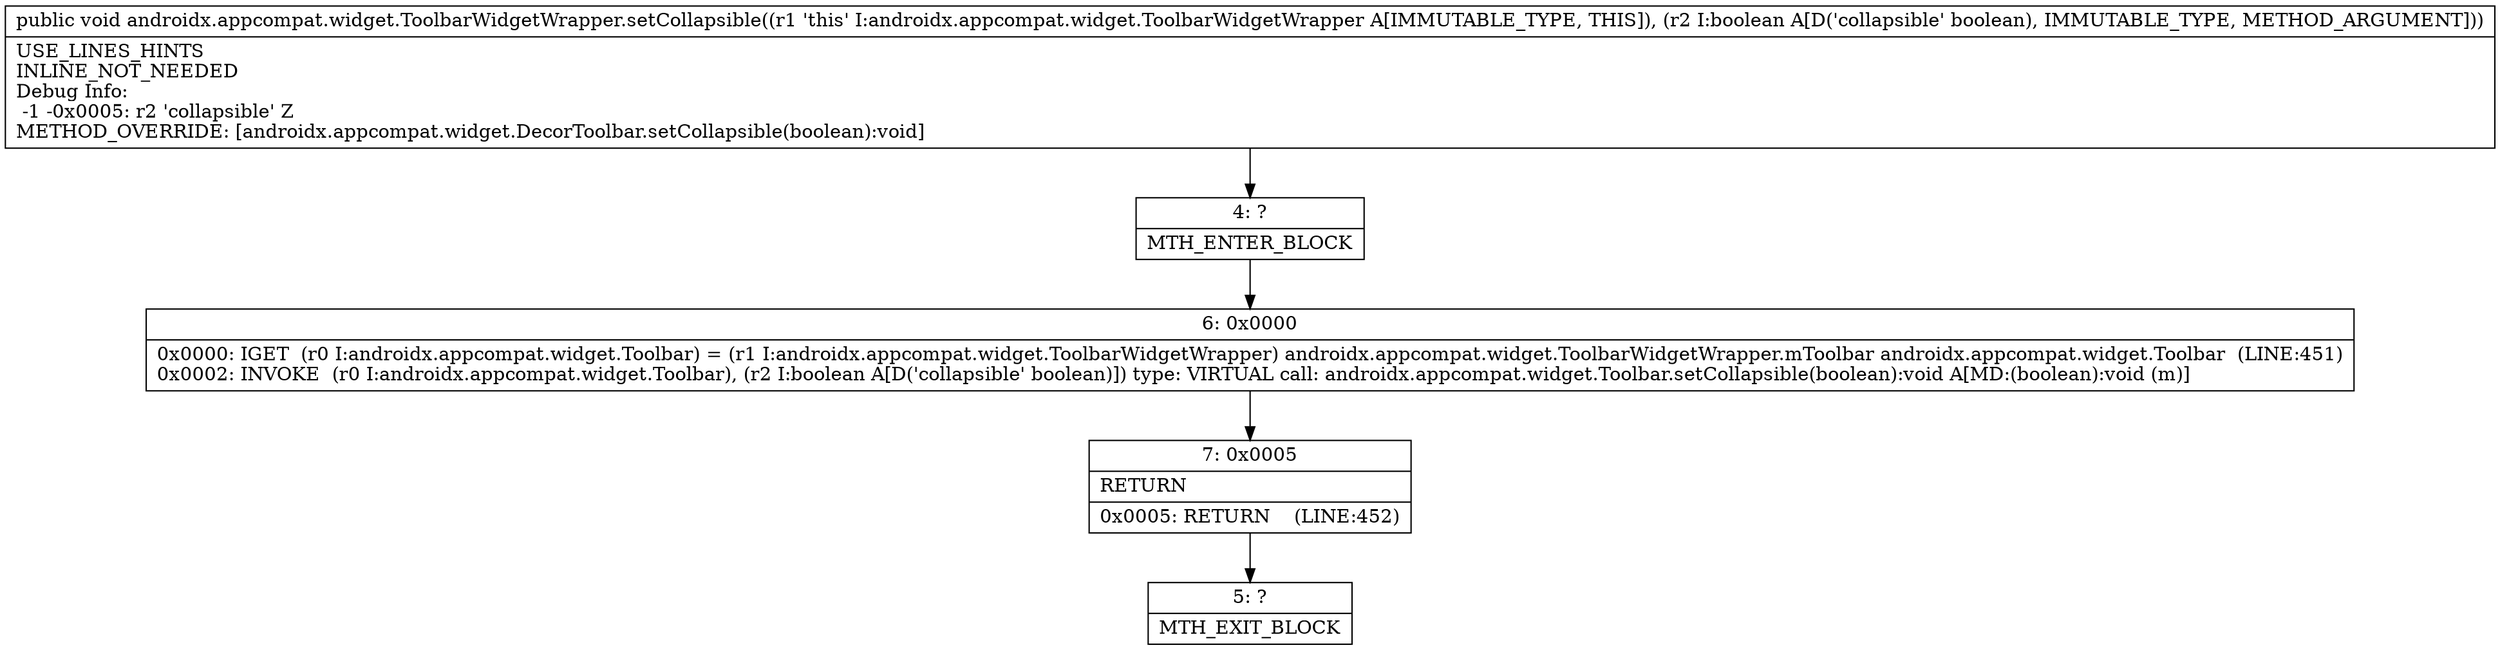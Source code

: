 digraph "CFG forandroidx.appcompat.widget.ToolbarWidgetWrapper.setCollapsible(Z)V" {
Node_4 [shape=record,label="{4\:\ ?|MTH_ENTER_BLOCK\l}"];
Node_6 [shape=record,label="{6\:\ 0x0000|0x0000: IGET  (r0 I:androidx.appcompat.widget.Toolbar) = (r1 I:androidx.appcompat.widget.ToolbarWidgetWrapper) androidx.appcompat.widget.ToolbarWidgetWrapper.mToolbar androidx.appcompat.widget.Toolbar  (LINE:451)\l0x0002: INVOKE  (r0 I:androidx.appcompat.widget.Toolbar), (r2 I:boolean A[D('collapsible' boolean)]) type: VIRTUAL call: androidx.appcompat.widget.Toolbar.setCollapsible(boolean):void A[MD:(boolean):void (m)]\l}"];
Node_7 [shape=record,label="{7\:\ 0x0005|RETURN\l|0x0005: RETURN    (LINE:452)\l}"];
Node_5 [shape=record,label="{5\:\ ?|MTH_EXIT_BLOCK\l}"];
MethodNode[shape=record,label="{public void androidx.appcompat.widget.ToolbarWidgetWrapper.setCollapsible((r1 'this' I:androidx.appcompat.widget.ToolbarWidgetWrapper A[IMMUTABLE_TYPE, THIS]), (r2 I:boolean A[D('collapsible' boolean), IMMUTABLE_TYPE, METHOD_ARGUMENT]))  | USE_LINES_HINTS\lINLINE_NOT_NEEDED\lDebug Info:\l  \-1 \-0x0005: r2 'collapsible' Z\lMETHOD_OVERRIDE: [androidx.appcompat.widget.DecorToolbar.setCollapsible(boolean):void]\l}"];
MethodNode -> Node_4;Node_4 -> Node_6;
Node_6 -> Node_7;
Node_7 -> Node_5;
}


